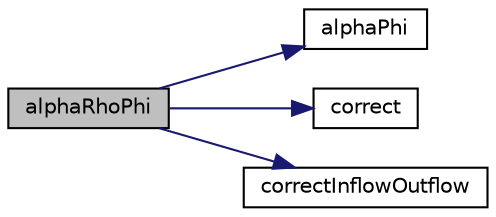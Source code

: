 digraph "alphaRhoPhi"
{
  bgcolor="transparent";
  edge [fontname="Helvetica",fontsize="10",labelfontname="Helvetica",labelfontsize="10"];
  node [fontname="Helvetica",fontsize="10",shape=record];
  rankdir="LR";
  Node1 [label="alphaRhoPhi",height=0.2,width=0.4,color="black", fillcolor="grey75", style="filled", fontcolor="black"];
  Node1 -> Node2 [color="midnightblue",fontsize="10",style="solid",fontname="Helvetica"];
  Node2 [label="alphaPhi",height=0.2,width=0.4,color="black",URL="$a00129.html#ad38205f722710c048191c5bc87609f9f",tooltip="Return the volumetric flux of the phase. "];
  Node1 -> Node3 [color="midnightblue",fontsize="10",style="solid",fontname="Helvetica"];
  Node3 [label="correct",height=0.2,width=0.4,color="black",URL="$a00129.html#aa40b482ba81fd8de31bdba348c184074",tooltip="Correct the phase properties. "];
  Node1 -> Node4 [color="midnightblue",fontsize="10",style="solid",fontname="Helvetica"];
  Node4 [label="correctInflowOutflow",height=0.2,width=0.4,color="black",URL="$a00129.html#a6718217a48b5a1e81b5c167b128de999",tooltip="Ensure that the flux at inflow BCs is preserved. "];
}
